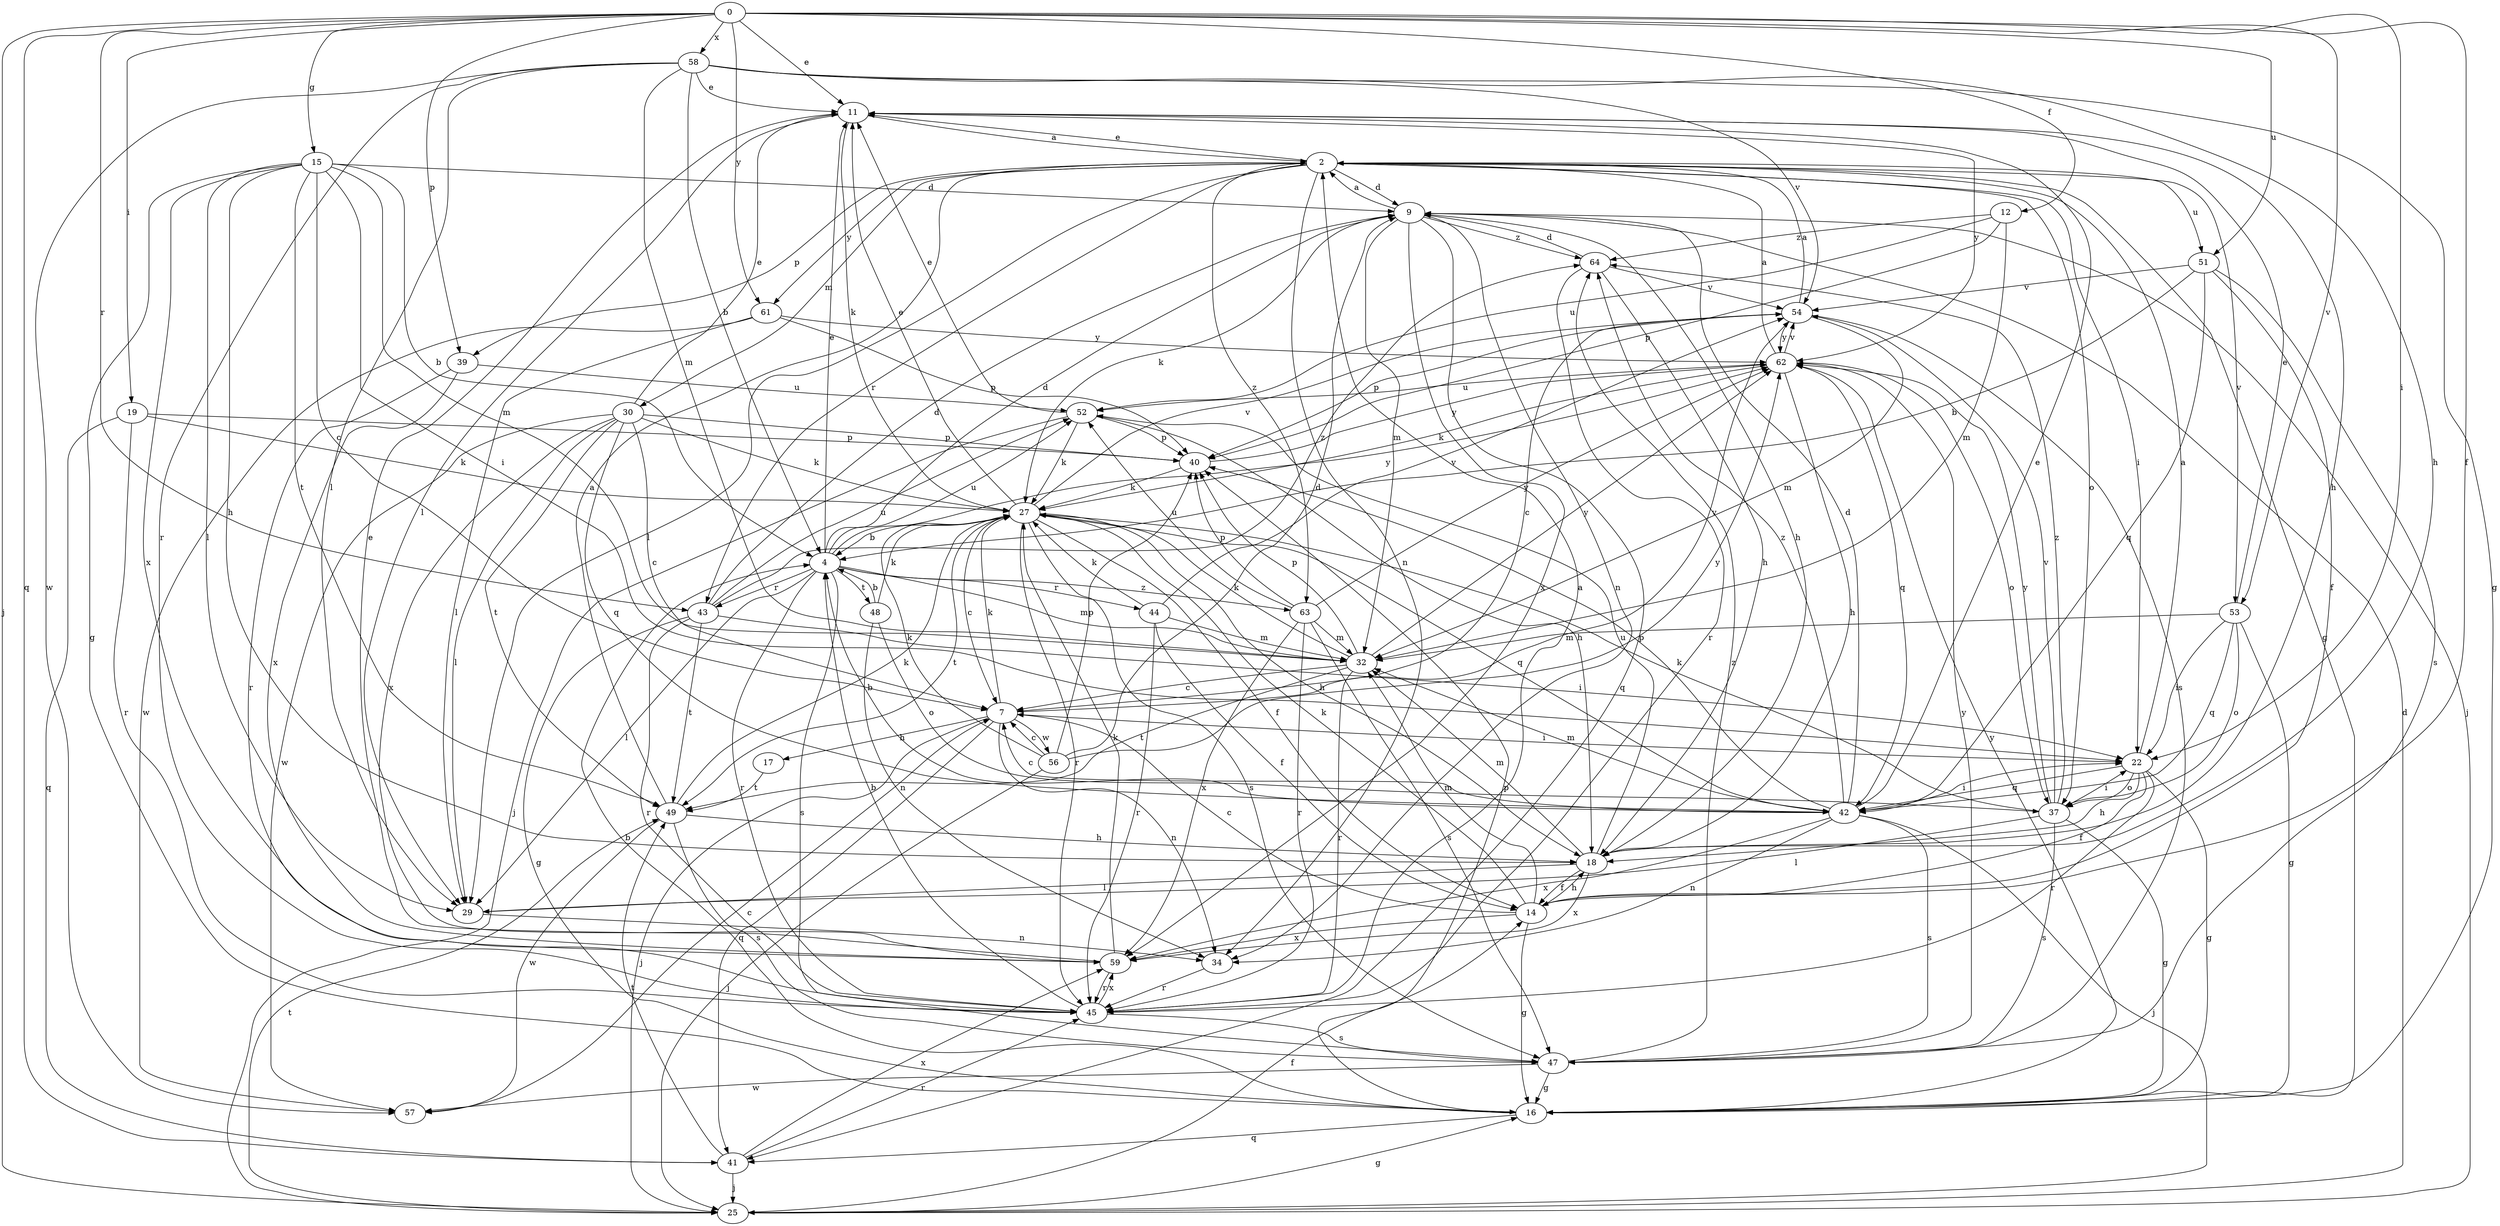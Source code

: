 strict digraph  {
0;
2;
4;
7;
9;
11;
12;
14;
15;
16;
17;
18;
19;
22;
25;
27;
29;
30;
32;
34;
37;
39;
40;
41;
42;
43;
44;
45;
47;
48;
49;
51;
52;
53;
54;
56;
57;
58;
59;
61;
62;
63;
64;
0 -> 11  [label=e];
0 -> 12  [label=f];
0 -> 14  [label=f];
0 -> 15  [label=g];
0 -> 19  [label=i];
0 -> 22  [label=i];
0 -> 25  [label=j];
0 -> 39  [label=p];
0 -> 41  [label=q];
0 -> 43  [label=r];
0 -> 51  [label=u];
0 -> 53  [label=v];
0 -> 58  [label=x];
0 -> 61  [label=y];
2 -> 9  [label=d];
2 -> 11  [label=e];
2 -> 16  [label=g];
2 -> 22  [label=i];
2 -> 29  [label=l];
2 -> 30  [label=m];
2 -> 34  [label=n];
2 -> 37  [label=o];
2 -> 39  [label=p];
2 -> 43  [label=r];
2 -> 51  [label=u];
2 -> 53  [label=v];
2 -> 61  [label=y];
2 -> 63  [label=z];
4 -> 9  [label=d];
4 -> 11  [label=e];
4 -> 29  [label=l];
4 -> 32  [label=m];
4 -> 43  [label=r];
4 -> 44  [label=r];
4 -> 45  [label=r];
4 -> 47  [label=s];
4 -> 48  [label=t];
4 -> 52  [label=u];
4 -> 62  [label=y];
4 -> 63  [label=z];
7 -> 17  [label=h];
7 -> 22  [label=i];
7 -> 25  [label=j];
7 -> 27  [label=k];
7 -> 34  [label=n];
7 -> 41  [label=q];
7 -> 54  [label=v];
7 -> 56  [label=w];
9 -> 2  [label=a];
9 -> 18  [label=h];
9 -> 25  [label=j];
9 -> 27  [label=k];
9 -> 32  [label=m];
9 -> 34  [label=n];
9 -> 41  [label=q];
9 -> 59  [label=x];
9 -> 64  [label=z];
11 -> 2  [label=a];
11 -> 18  [label=h];
11 -> 27  [label=k];
11 -> 29  [label=l];
11 -> 62  [label=y];
12 -> 32  [label=m];
12 -> 40  [label=p];
12 -> 52  [label=u];
12 -> 64  [label=z];
14 -> 7  [label=c];
14 -> 16  [label=g];
14 -> 18  [label=h];
14 -> 27  [label=k];
14 -> 32  [label=m];
14 -> 59  [label=x];
15 -> 4  [label=b];
15 -> 7  [label=c];
15 -> 9  [label=d];
15 -> 16  [label=g];
15 -> 18  [label=h];
15 -> 22  [label=i];
15 -> 29  [label=l];
15 -> 32  [label=m];
15 -> 49  [label=t];
15 -> 59  [label=x];
16 -> 4  [label=b];
16 -> 40  [label=p];
16 -> 41  [label=q];
16 -> 62  [label=y];
17 -> 49  [label=t];
18 -> 14  [label=f];
18 -> 29  [label=l];
18 -> 32  [label=m];
18 -> 52  [label=u];
18 -> 59  [label=x];
19 -> 27  [label=k];
19 -> 40  [label=p];
19 -> 41  [label=q];
19 -> 45  [label=r];
22 -> 2  [label=a];
22 -> 14  [label=f];
22 -> 16  [label=g];
22 -> 18  [label=h];
22 -> 37  [label=o];
22 -> 42  [label=q];
22 -> 45  [label=r];
25 -> 9  [label=d];
25 -> 14  [label=f];
25 -> 16  [label=g];
25 -> 49  [label=t];
27 -> 4  [label=b];
27 -> 7  [label=c];
27 -> 11  [label=e];
27 -> 14  [label=f];
27 -> 18  [label=h];
27 -> 42  [label=q];
27 -> 45  [label=r];
27 -> 47  [label=s];
27 -> 49  [label=t];
27 -> 54  [label=v];
29 -> 34  [label=n];
30 -> 7  [label=c];
30 -> 11  [label=e];
30 -> 27  [label=k];
30 -> 29  [label=l];
30 -> 40  [label=p];
30 -> 42  [label=q];
30 -> 49  [label=t];
30 -> 57  [label=w];
30 -> 59  [label=x];
32 -> 7  [label=c];
32 -> 27  [label=k];
32 -> 40  [label=p];
32 -> 45  [label=r];
32 -> 49  [label=t];
32 -> 62  [label=y];
34 -> 45  [label=r];
37 -> 16  [label=g];
37 -> 22  [label=i];
37 -> 27  [label=k];
37 -> 29  [label=l];
37 -> 47  [label=s];
37 -> 54  [label=v];
37 -> 62  [label=y];
37 -> 64  [label=z];
39 -> 45  [label=r];
39 -> 52  [label=u];
39 -> 59  [label=x];
40 -> 27  [label=k];
40 -> 62  [label=y];
41 -> 25  [label=j];
41 -> 45  [label=r];
41 -> 49  [label=t];
41 -> 59  [label=x];
42 -> 4  [label=b];
42 -> 7  [label=c];
42 -> 9  [label=d];
42 -> 11  [label=e];
42 -> 22  [label=i];
42 -> 25  [label=j];
42 -> 32  [label=m];
42 -> 34  [label=n];
42 -> 40  [label=p];
42 -> 47  [label=s];
42 -> 59  [label=x];
42 -> 64  [label=z];
43 -> 9  [label=d];
43 -> 16  [label=g];
43 -> 22  [label=i];
43 -> 45  [label=r];
43 -> 49  [label=t];
43 -> 52  [label=u];
43 -> 64  [label=z];
44 -> 14  [label=f];
44 -> 27  [label=k];
44 -> 32  [label=m];
44 -> 45  [label=r];
44 -> 54  [label=v];
45 -> 2  [label=a];
45 -> 4  [label=b];
45 -> 47  [label=s];
45 -> 59  [label=x];
47 -> 16  [label=g];
47 -> 57  [label=w];
47 -> 62  [label=y];
47 -> 64  [label=z];
48 -> 4  [label=b];
48 -> 27  [label=k];
48 -> 34  [label=n];
48 -> 37  [label=o];
49 -> 2  [label=a];
49 -> 18  [label=h];
49 -> 27  [label=k];
49 -> 47  [label=s];
49 -> 57  [label=w];
51 -> 4  [label=b];
51 -> 14  [label=f];
51 -> 42  [label=q];
51 -> 47  [label=s];
51 -> 54  [label=v];
52 -> 11  [label=e];
52 -> 18  [label=h];
52 -> 25  [label=j];
52 -> 27  [label=k];
52 -> 40  [label=p];
53 -> 11  [label=e];
53 -> 16  [label=g];
53 -> 22  [label=i];
53 -> 32  [label=m];
53 -> 37  [label=o];
53 -> 42  [label=q];
54 -> 2  [label=a];
54 -> 7  [label=c];
54 -> 32  [label=m];
54 -> 40  [label=p];
54 -> 47  [label=s];
54 -> 62  [label=y];
56 -> 7  [label=c];
56 -> 9  [label=d];
56 -> 25  [label=j];
56 -> 27  [label=k];
56 -> 40  [label=p];
56 -> 62  [label=y];
57 -> 7  [label=c];
58 -> 4  [label=b];
58 -> 11  [label=e];
58 -> 16  [label=g];
58 -> 18  [label=h];
58 -> 29  [label=l];
58 -> 32  [label=m];
58 -> 45  [label=r];
58 -> 54  [label=v];
58 -> 57  [label=w];
59 -> 11  [label=e];
59 -> 27  [label=k];
59 -> 45  [label=r];
61 -> 29  [label=l];
61 -> 40  [label=p];
61 -> 57  [label=w];
61 -> 62  [label=y];
62 -> 2  [label=a];
62 -> 18  [label=h];
62 -> 27  [label=k];
62 -> 37  [label=o];
62 -> 42  [label=q];
62 -> 52  [label=u];
62 -> 54  [label=v];
63 -> 32  [label=m];
63 -> 40  [label=p];
63 -> 45  [label=r];
63 -> 47  [label=s];
63 -> 52  [label=u];
63 -> 59  [label=x];
63 -> 62  [label=y];
64 -> 9  [label=d];
64 -> 18  [label=h];
64 -> 45  [label=r];
64 -> 54  [label=v];
}
